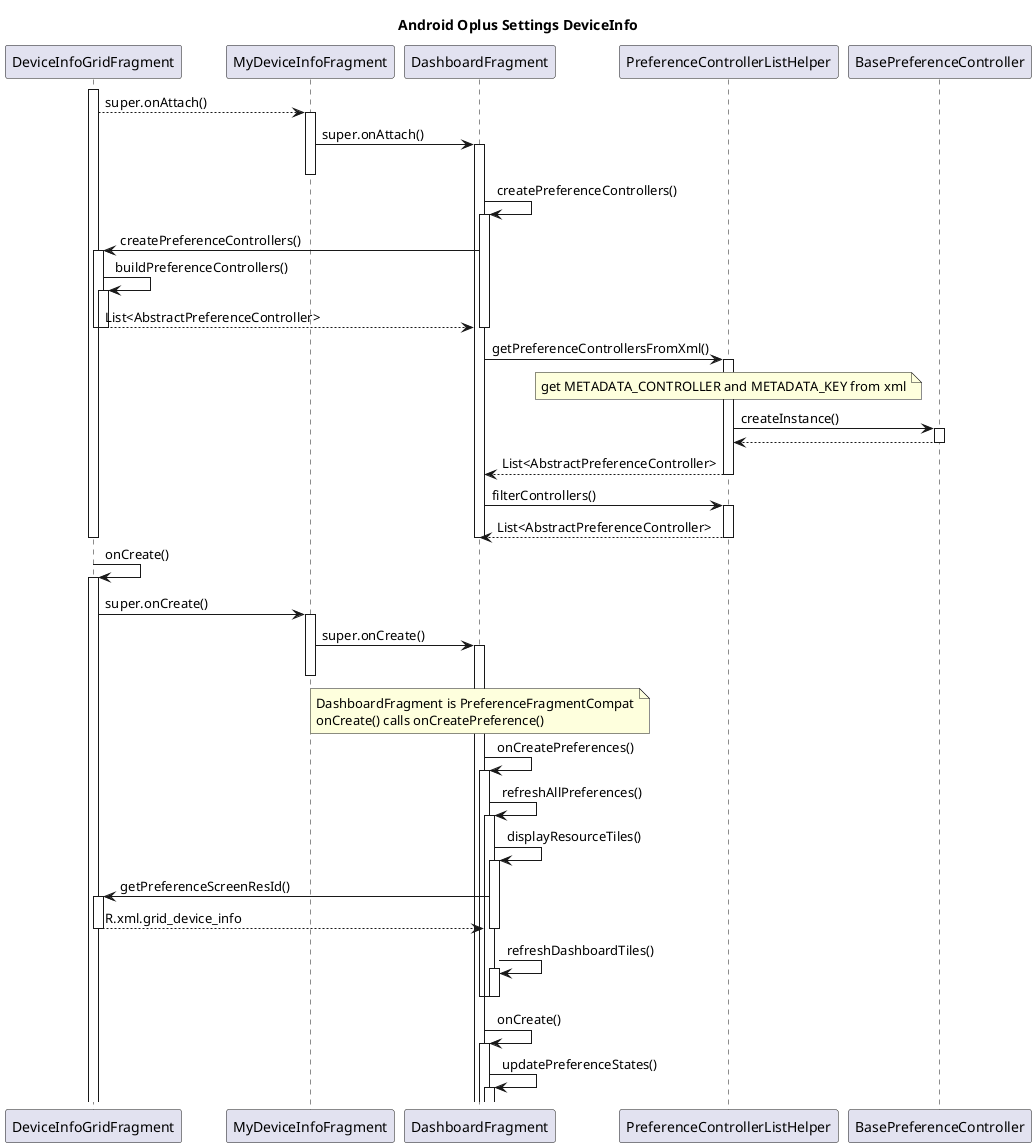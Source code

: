 @startuml
title Android Oplus Settings DeviceInfo

DeviceInfoGridFragment ++
DeviceInfoGridFragment --> MyDeviceInfoFragment ++: super.onAttach()
MyDeviceInfoFragment -> DashboardFragment ++: super.onAttach()
MyDeviceInfoFragment --

DashboardFragment -> DashboardFragment ++: createPreferenceControllers()
DashboardFragment -> DeviceInfoGridFragment ++: createPreferenceControllers()
DeviceInfoGridFragment -> DeviceInfoGridFragment ++: buildPreferenceControllers()
DeviceInfoGridFragment --> DashboardFragment --: List<AbstractPreferenceController>
DeviceInfoGridFragment --
DashboardFragment --

DashboardFragment -> PreferenceControllerListHelper ++: getPreferenceControllersFromXml()
  note over PreferenceControllerListHelper: get METADATA_CONTROLLER and METADATA_KEY from xml
  PreferenceControllerListHelper -> BasePreferenceController ++: createInstance()
  BasePreferenceController --> PreferenceControllerListHelper --
PreferenceControllerListHelper --> DashboardFragment --: List<AbstractPreferenceController>

DashboardFragment -> PreferenceControllerListHelper ++: filterControllers()
PreferenceControllerListHelper --> DashboardFragment --: List<AbstractPreferenceController>

DashboardFragment --
DeviceInfoGridFragment --


DeviceInfoGridFragment -> DeviceInfoGridFragment ++: onCreate()
DeviceInfoGridFragment -> MyDeviceInfoFragment ++: super.onCreate()
MyDeviceInfoFragment -> DashboardFragment ++: super.onCreate()
MyDeviceInfoFragment --

note over DashboardFragment: DashboardFragment is PreferenceFragmentCompat\nonCreate() calls onCreatePreference()
DashboardFragment -> DashboardFragment ++: onCreatePreferences()
DashboardFragment -> DashboardFragment ++: refreshAllPreferences()
DashboardFragment -> DashboardFragment ++: displayResourceTiles()
DashboardFragment -> DeviceInfoGridFragment ++: getPreferenceScreenResId()
DeviceInfoGridFragment --> DashboardFragment --: R.xml.grid_device_info

DashboardFragment --
DashboardFragment -> DashboardFragment ++: refreshDashboardTiles()
DashboardFragment --
DashboardFragment --
DashboardFragment --

DashboardFragment -> DashboardFragment ++: onCreate()
DashboardFragment -> DashboardFragment ++: updatePreferenceStates()

@enduml